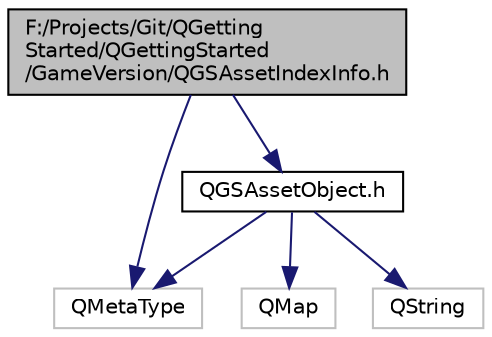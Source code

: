 digraph "F:/Projects/Git/QGettingStarted/QGettingStarted/GameVersion/QGSAssetIndexInfo.h"
{
  edge [fontname="Helvetica",fontsize="10",labelfontname="Helvetica",labelfontsize="10"];
  node [fontname="Helvetica",fontsize="10",shape=record];
  Node0 [label="F:/Projects/Git/QGetting\lStarted/QGettingStarted\l/GameVersion/QGSAssetIndexInfo.h",height=0.2,width=0.4,color="black", fillcolor="grey75", style="filled", fontcolor="black"];
  Node0 -> Node1 [color="midnightblue",fontsize="10",style="solid",fontname="Helvetica"];
  Node1 [label="QMetaType",height=0.2,width=0.4,color="grey75", fillcolor="white", style="filled"];
  Node0 -> Node2 [color="midnightblue",fontsize="10",style="solid",fontname="Helvetica"];
  Node2 [label="QGSAssetObject.h",height=0.2,width=0.4,color="black", fillcolor="white", style="filled",URL="$_q_g_s_asset_object_8h.html"];
  Node2 -> Node3 [color="midnightblue",fontsize="10",style="solid",fontname="Helvetica"];
  Node3 [label="QMap",height=0.2,width=0.4,color="grey75", fillcolor="white", style="filled"];
  Node2 -> Node4 [color="midnightblue",fontsize="10",style="solid",fontname="Helvetica"];
  Node4 [label="QString",height=0.2,width=0.4,color="grey75", fillcolor="white", style="filled"];
  Node2 -> Node1 [color="midnightblue",fontsize="10",style="solid",fontname="Helvetica"];
}
